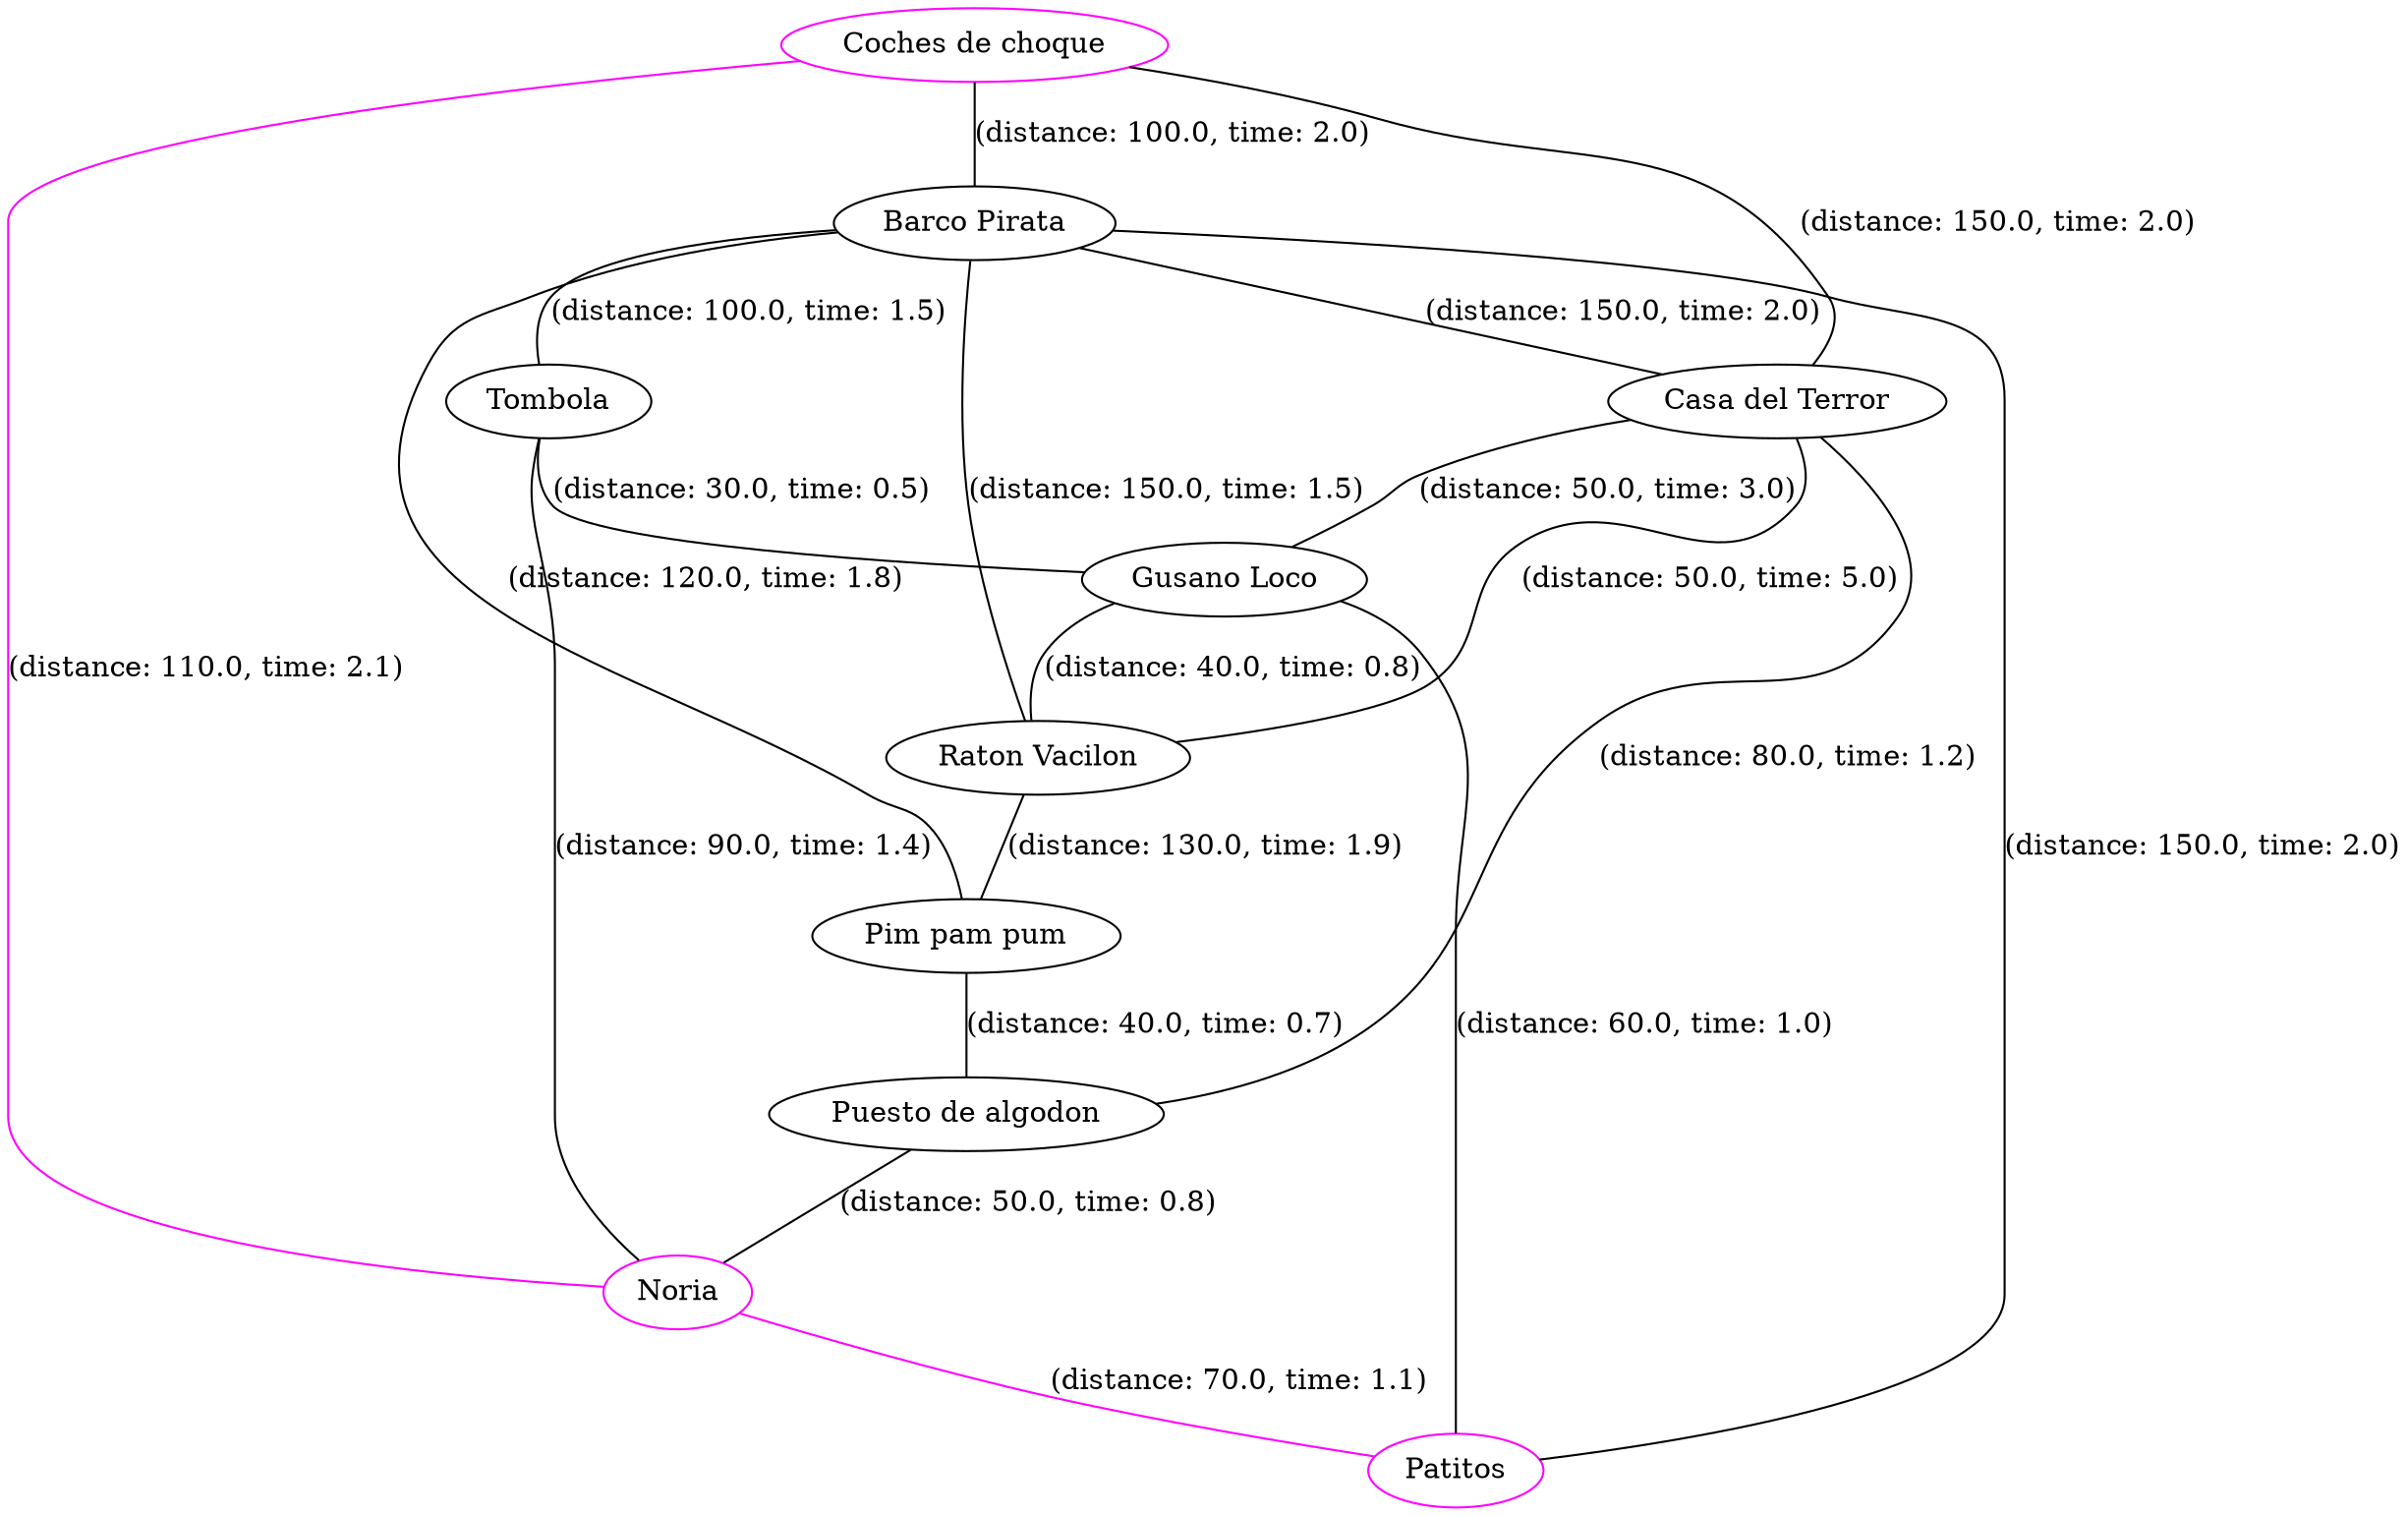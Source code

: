 strict graph G {
  1 [ label="Barco Pirata" ];
  2 [ label="Casa del Terror" ];
  3 [ label="Tombola" ];
  4 [ label="Gusano Loco" ];
  5 [ label="Raton Vacilon" ];
  6 [ color="magenta" label="Coches de choque" ];
  7 [ label="Pim pam pum" ];
  8 [ label="Puesto de algodon" ];
  9 [ color="magenta" label="Noria" ];
  10 [ color="magenta" label="Patitos" ];
  1 -- 2 [ label="(distance: 150.0, time: 2.0)" ];
  1 -- 3 [ label="(distance: 100.0, time: 1.5)" ];
  1 -- 5 [ label="(distance: 150.0, time: 1.5)" ];
  2 -- 5 [ label="(distance: 50.0, time: 5.0)" ];
  3 -- 4 [ label="(distance: 30.0, time: 0.5)" ];
  4 -- 5 [ label="(distance: 40.0, time: 0.8)" ];
  6 -- 2 [ label="(distance: 150.0, time: 2.0)" ];
  6 -- 1 [ label="(distance: 100.0, time: 2.0)" ];
  2 -- 4 [ label="(distance: 50.0, time: 3.0)" ];
  1 -- 7 [ label="(distance: 120.0, time: 1.8)" ];
  2 -- 8 [ label="(distance: 80.0, time: 1.2)" ];
  3 -- 9 [ label="(distance: 90.0, time: 1.4)" ];
  4 -- 10 [ label="(distance: 60.0, time: 1.0)" ];
  5 -- 7 [ label="(distance: 130.0, time: 1.9)" ];
  6 -- 9 [ color="magenta" label="(distance: 110.0, time: 2.1)" ];
  7 -- 8 [ label="(distance: 40.0, time: 0.7)" ];
  8 -- 9 [ label="(distance: 50.0, time: 0.8)" ];
  9 -- 10 [ color="magenta" label="(distance: 70.0, time: 1.1)" ];
  10 -- 1 [ label="(distance: 150.0, time: 2.0)" ];
}
